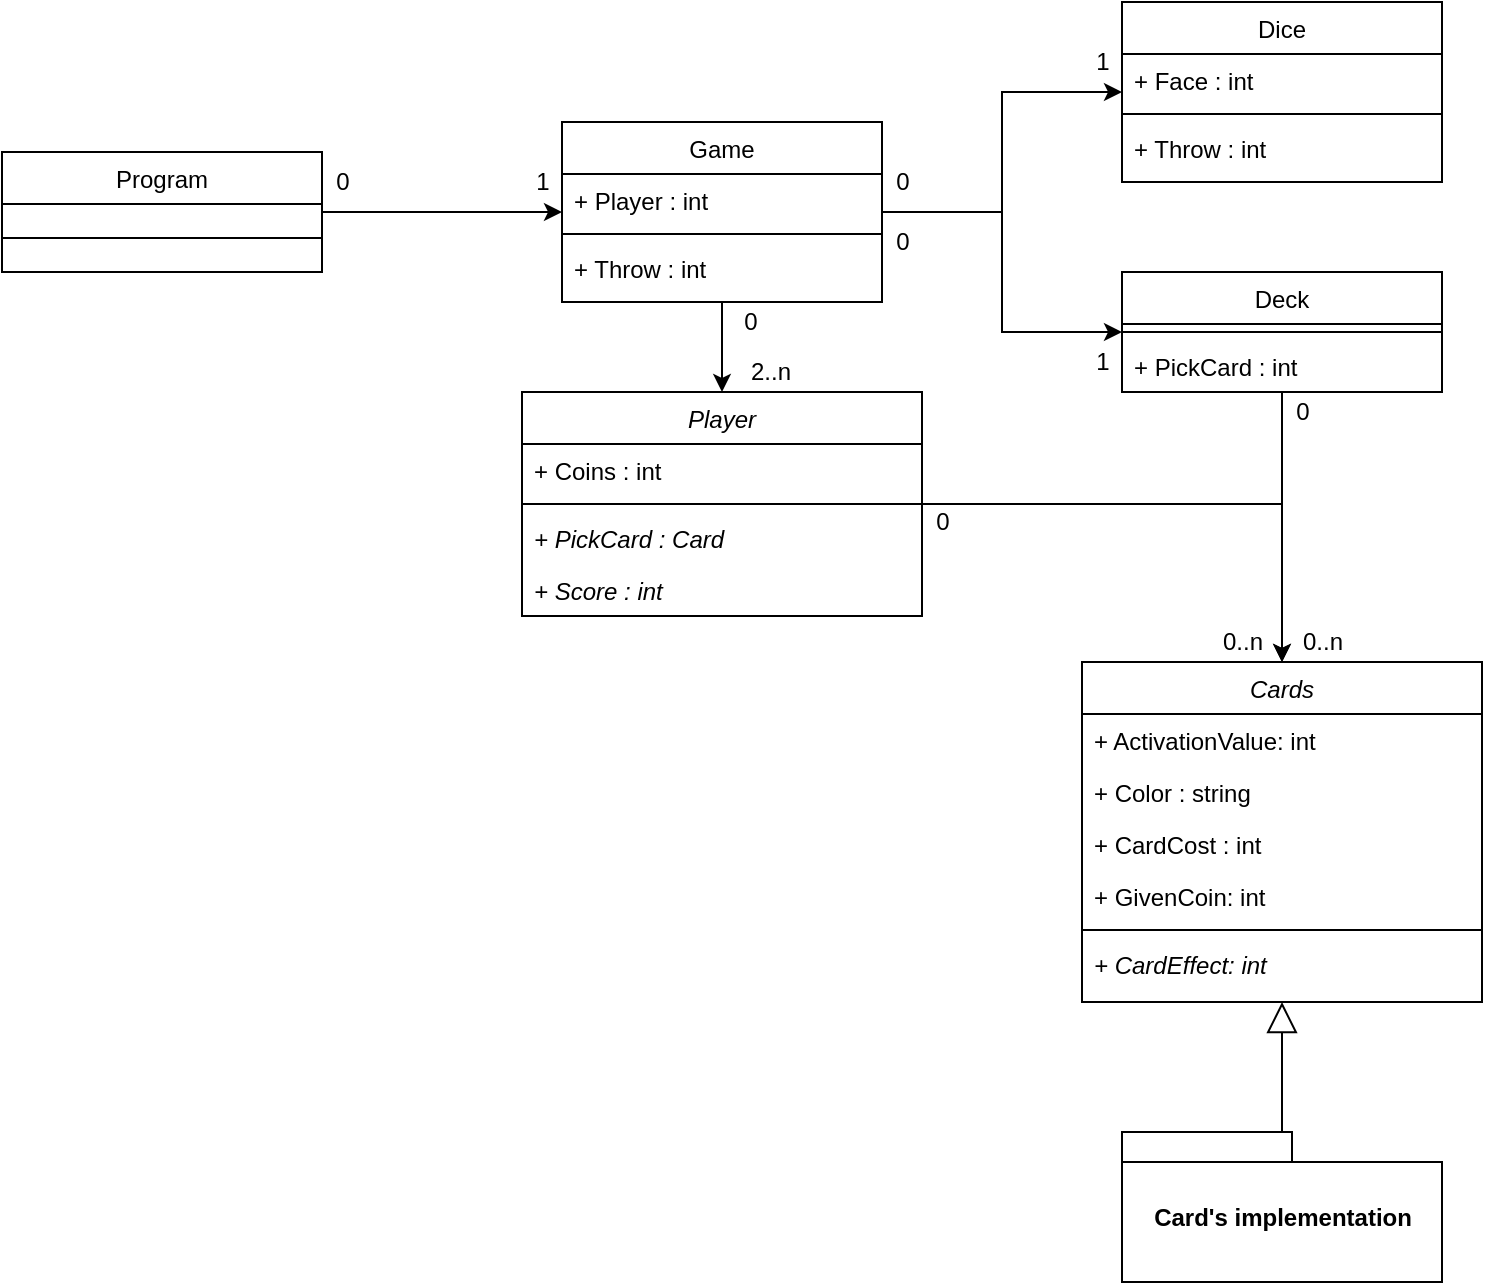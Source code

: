 <mxfile version="13.8.5" type="device"><diagram id="C5RBs43oDa-KdzZeNtuy" name="Page-1"><mxGraphModel dx="1038" dy="1749" grid="1" gridSize="10" guides="1" tooltips="1" connect="1" arrows="1" fold="1" page="1" pageScale="1" pageWidth="827" pageHeight="1169" math="0" shadow="0"><root><mxCell id="WIyWlLk6GJQsqaUBKTNV-0"/><mxCell id="WIyWlLk6GJQsqaUBKTNV-1" parent="WIyWlLk6GJQsqaUBKTNV-0"/><mxCell id="VLwi2UgiXpMJbGecUuN7-41" style="edgeStyle=orthogonalEdgeStyle;rounded=0;orthogonalLoop=1;jettySize=auto;html=1;" parent="WIyWlLk6GJQsqaUBKTNV-1" source="VLwi2UgiXpMJbGecUuN7-37" target="VLwi2UgiXpMJbGecUuN7-33" edge="1"><mxGeometry relative="1" as="geometry"/></mxCell><mxCell id="VLwi2UgiXpMJbGecUuN7-45" style="edgeStyle=orthogonalEdgeStyle;rounded=0;orthogonalLoop=1;jettySize=auto;html=1;endArrow=classic;endFill=1;endSize=6;" parent="WIyWlLk6GJQsqaUBKTNV-1" source="VLwi2UgiXpMJbGecUuN7-33" target="zkfFHV4jXpPFQw0GAbJ--0" edge="1"><mxGeometry relative="1" as="geometry"/></mxCell><mxCell id="VLwi2UgiXpMJbGecUuN7-46" style="edgeStyle=orthogonalEdgeStyle;rounded=0;orthogonalLoop=1;jettySize=auto;html=1;endArrow=classic;endFill=1;endSize=6;" parent="WIyWlLk6GJQsqaUBKTNV-1" source="VLwi2UgiXpMJbGecUuN7-33" target="VLwi2UgiXpMJbGecUuN7-18" edge="1"><mxGeometry relative="1" as="geometry"/></mxCell><mxCell id="VLwi2UgiXpMJbGecUuN7-47" style="edgeStyle=orthogonalEdgeStyle;rounded=0;orthogonalLoop=1;jettySize=auto;html=1;endArrow=classic;endFill=1;endSize=6;" parent="WIyWlLk6GJQsqaUBKTNV-1" source="VLwi2UgiXpMJbGecUuN7-33" target="VLwi2UgiXpMJbGecUuN7-28" edge="1"><mxGeometry relative="1" as="geometry"/></mxCell><mxCell id="VLwi2UgiXpMJbGecUuN7-33" value="Game&#10;" style="swimlane;fontStyle=0;align=center;verticalAlign=top;childLayout=stackLayout;horizontal=1;startSize=26;horizontalStack=0;resizeParent=1;resizeLast=0;collapsible=1;marginBottom=0;rounded=0;shadow=0;strokeWidth=1;" parent="WIyWlLk6GJQsqaUBKTNV-1" vertex="1"><mxGeometry x="320" y="40" width="160" height="90" as="geometry"><mxRectangle x="230" y="140" width="160" height="26" as="alternateBounds"/></mxGeometry></mxCell><mxCell id="VLwi2UgiXpMJbGecUuN7-34" value="+ Player : int" style="text;align=left;verticalAlign=top;spacingLeft=4;spacingRight=4;overflow=hidden;rotatable=0;points=[[0,0.5],[1,0.5]];portConstraint=eastwest;" parent="VLwi2UgiXpMJbGecUuN7-33" vertex="1"><mxGeometry y="26" width="160" height="26" as="geometry"/></mxCell><mxCell id="VLwi2UgiXpMJbGecUuN7-35" value="" style="line;html=1;strokeWidth=1;align=left;verticalAlign=middle;spacingTop=-1;spacingLeft=3;spacingRight=3;rotatable=0;labelPosition=right;points=[];portConstraint=eastwest;" parent="VLwi2UgiXpMJbGecUuN7-33" vertex="1"><mxGeometry y="52" width="160" height="8" as="geometry"/></mxCell><mxCell id="VLwi2UgiXpMJbGecUuN7-36" value="+ Throw : int" style="text;align=left;verticalAlign=top;spacingLeft=4;spacingRight=4;overflow=hidden;rotatable=0;points=[[0,0.5],[1,0.5]];portConstraint=eastwest;" parent="VLwi2UgiXpMJbGecUuN7-33" vertex="1"><mxGeometry y="60" width="160" height="26" as="geometry"/></mxCell><mxCell id="VLwi2UgiXpMJbGecUuN7-48" style="edgeStyle=orthogonalEdgeStyle;rounded=0;orthogonalLoop=1;jettySize=auto;html=1;endArrow=classic;endFill=1;endSize=6;" parent="WIyWlLk6GJQsqaUBKTNV-1" source="VLwi2UgiXpMJbGecUuN7-18" target="VLwi2UgiXpMJbGecUuN7-0" edge="1"><mxGeometry relative="1" as="geometry"/></mxCell><mxCell id="VLwi2UgiXpMJbGecUuN7-37" value="Program" style="swimlane;fontStyle=0;align=center;verticalAlign=top;childLayout=stackLayout;horizontal=1;startSize=26;horizontalStack=0;resizeParent=1;resizeLast=0;collapsible=1;marginBottom=0;rounded=0;shadow=0;strokeWidth=1;" parent="WIyWlLk6GJQsqaUBKTNV-1" vertex="1"><mxGeometry x="40" y="55" width="160" height="60" as="geometry"><mxRectangle x="230" y="140" width="160" height="26" as="alternateBounds"/></mxGeometry></mxCell><mxCell id="VLwi2UgiXpMJbGecUuN7-39" value="" style="line;html=1;strokeWidth=1;align=left;verticalAlign=middle;spacingTop=-1;spacingLeft=3;spacingRight=3;rotatable=0;labelPosition=right;points=[];portConstraint=eastwest;" parent="VLwi2UgiXpMJbGecUuN7-37" vertex="1"><mxGeometry y="26" width="160" height="34" as="geometry"/></mxCell><mxCell id="VLwi2UgiXpMJbGecUuN7-44" style="edgeStyle=orthogonalEdgeStyle;rounded=0;orthogonalLoop=1;jettySize=auto;html=1;endArrow=block;endFill=0;endSize=13;" parent="WIyWlLk6GJQsqaUBKTNV-1" source="VLwi2UgiXpMJbGecUuN7-43" target="VLwi2UgiXpMJbGecUuN7-0" edge="1"><mxGeometry relative="1" as="geometry"><mxPoint x="830" y="490" as="targetPoint"/></mxGeometry></mxCell><mxCell id="VLwi2UgiXpMJbGecUuN7-43" value="Card's implementation" style="shape=folder;fontStyle=1;spacingTop=10;tabWidth=85;tabHeight=15;tabPosition=left;html=1;" parent="WIyWlLk6GJQsqaUBKTNV-1" vertex="1"><mxGeometry x="600" y="545" width="160" height="75" as="geometry"/></mxCell><mxCell id="VLwi2UgiXpMJbGecUuN7-49" style="edgeStyle=orthogonalEdgeStyle;rounded=0;orthogonalLoop=1;jettySize=auto;html=1;endArrow=classic;endFill=1;endSize=6;" parent="WIyWlLk6GJQsqaUBKTNV-1" source="VLwi2UgiXpMJbGecUuN7-28" target="VLwi2UgiXpMJbGecUuN7-0" edge="1"><mxGeometry relative="1" as="geometry"/></mxCell><mxCell id="VLwi2UgiXpMJbGecUuN7-28" value="Deck" style="swimlane;fontStyle=0;align=center;verticalAlign=top;childLayout=stackLayout;horizontal=1;startSize=26;horizontalStack=0;resizeParent=1;resizeLast=0;collapsible=1;marginBottom=0;rounded=0;shadow=0;strokeWidth=1;" parent="WIyWlLk6GJQsqaUBKTNV-1" vertex="1"><mxGeometry x="600" y="115" width="160" height="60" as="geometry"><mxRectangle x="230" y="140" width="160" height="26" as="alternateBounds"/></mxGeometry></mxCell><mxCell id="VLwi2UgiXpMJbGecUuN7-30" value="" style="line;html=1;strokeWidth=1;align=left;verticalAlign=middle;spacingTop=-1;spacingLeft=3;spacingRight=3;rotatable=0;labelPosition=right;points=[];portConstraint=eastwest;" parent="VLwi2UgiXpMJbGecUuN7-28" vertex="1"><mxGeometry y="26" width="160" height="8" as="geometry"/></mxCell><mxCell id="VLwi2UgiXpMJbGecUuN7-31" value="+ PickCard : int" style="text;align=left;verticalAlign=top;spacingLeft=4;spacingRight=4;overflow=hidden;rotatable=0;points=[[0,0.5],[1,0.5]];portConstraint=eastwest;" parent="VLwi2UgiXpMJbGecUuN7-28" vertex="1"><mxGeometry y="34" width="160" height="26" as="geometry"/></mxCell><mxCell id="zkfFHV4jXpPFQw0GAbJ--0" value="Dice" style="swimlane;fontStyle=0;align=center;verticalAlign=top;childLayout=stackLayout;horizontal=1;startSize=26;horizontalStack=0;resizeParent=1;resizeLast=0;collapsible=1;marginBottom=0;rounded=0;shadow=0;strokeWidth=1;" parent="WIyWlLk6GJQsqaUBKTNV-1" vertex="1"><mxGeometry x="600" y="-20" width="160" height="90" as="geometry"><mxRectangle x="230" y="140" width="160" height="26" as="alternateBounds"/></mxGeometry></mxCell><mxCell id="zkfFHV4jXpPFQw0GAbJ--1" value="+ Face : int" style="text;align=left;verticalAlign=top;spacingLeft=4;spacingRight=4;overflow=hidden;rotatable=0;points=[[0,0.5],[1,0.5]];portConstraint=eastwest;" parent="zkfFHV4jXpPFQw0GAbJ--0" vertex="1"><mxGeometry y="26" width="160" height="26" as="geometry"/></mxCell><mxCell id="zkfFHV4jXpPFQw0GAbJ--4" value="" style="line;html=1;strokeWidth=1;align=left;verticalAlign=middle;spacingTop=-1;spacingLeft=3;spacingRight=3;rotatable=0;labelPosition=right;points=[];portConstraint=eastwest;" parent="zkfFHV4jXpPFQw0GAbJ--0" vertex="1"><mxGeometry y="52" width="160" height="8" as="geometry"/></mxCell><mxCell id="zkfFHV4jXpPFQw0GAbJ--5" value="+ Throw : int" style="text;align=left;verticalAlign=top;spacingLeft=4;spacingRight=4;overflow=hidden;rotatable=0;points=[[0,0.5],[1,0.5]];portConstraint=eastwest;" parent="zkfFHV4jXpPFQw0GAbJ--0" vertex="1"><mxGeometry y="60" width="160" height="26" as="geometry"/></mxCell><mxCell id="VLwi2UgiXpMJbGecUuN7-0" value="Cards" style="swimlane;fontStyle=2;align=center;verticalAlign=top;childLayout=stackLayout;horizontal=1;startSize=26;horizontalStack=0;resizeParent=1;resizeLast=0;collapsible=1;marginBottom=0;rounded=0;shadow=0;strokeWidth=1;" parent="WIyWlLk6GJQsqaUBKTNV-1" vertex="1"><mxGeometry x="580" y="310" width="200" height="170" as="geometry"><mxRectangle x="230" y="140" width="160" height="26" as="alternateBounds"/></mxGeometry></mxCell><mxCell id="VLwi2UgiXpMJbGecUuN7-1" value="+ ActivationValue: int" style="text;align=left;verticalAlign=top;spacingLeft=4;spacingRight=4;overflow=hidden;rotatable=0;points=[[0,0.5],[1,0.5]];portConstraint=eastwest;" parent="VLwi2UgiXpMJbGecUuN7-0" vertex="1"><mxGeometry y="26" width="200" height="26" as="geometry"/></mxCell><mxCell id="VLwi2UgiXpMJbGecUuN7-5" value="+ Color : string" style="text;align=left;verticalAlign=top;spacingLeft=4;spacingRight=4;overflow=hidden;rotatable=0;points=[[0,0.5],[1,0.5]];portConstraint=eastwest;" parent="VLwi2UgiXpMJbGecUuN7-0" vertex="1"><mxGeometry y="52" width="200" height="26" as="geometry"/></mxCell><mxCell id="VLwi2UgiXpMJbGecUuN7-6" value="+ CardCost : int" style="text;align=left;verticalAlign=top;spacingLeft=4;spacingRight=4;overflow=hidden;rotatable=0;points=[[0,0.5],[1,0.5]];portConstraint=eastwest;" parent="VLwi2UgiXpMJbGecUuN7-0" vertex="1"><mxGeometry y="78" width="200" height="26" as="geometry"/></mxCell><mxCell id="VLwi2UgiXpMJbGecUuN7-17" value="+ GivenCoin: int" style="text;align=left;verticalAlign=top;spacingLeft=4;spacingRight=4;overflow=hidden;rotatable=0;points=[[0,0.5],[1,0.5]];portConstraint=eastwest;" parent="VLwi2UgiXpMJbGecUuN7-0" vertex="1"><mxGeometry y="104" width="200" height="26" as="geometry"/></mxCell><mxCell id="VLwi2UgiXpMJbGecUuN7-2" value="" style="line;html=1;strokeWidth=1;align=left;verticalAlign=middle;spacingTop=-1;spacingLeft=3;spacingRight=3;rotatable=0;labelPosition=right;points=[];portConstraint=eastwest;" parent="VLwi2UgiXpMJbGecUuN7-0" vertex="1"><mxGeometry y="130" width="200" height="8" as="geometry"/></mxCell><mxCell id="VLwi2UgiXpMJbGecUuN7-8" value="+ CardEffect: int" style="text;align=left;verticalAlign=top;spacingLeft=4;spacingRight=4;overflow=hidden;rotatable=0;points=[[0,0.5],[1,0.5]];portConstraint=eastwest;fontStyle=2" parent="VLwi2UgiXpMJbGecUuN7-0" vertex="1"><mxGeometry y="138" width="200" height="26" as="geometry"/></mxCell><mxCell id="VLwi2UgiXpMJbGecUuN7-18" value="Player" style="swimlane;fontStyle=2;align=center;verticalAlign=top;childLayout=stackLayout;horizontal=1;startSize=26;horizontalStack=0;resizeParent=1;resizeLast=0;collapsible=1;marginBottom=0;rounded=0;shadow=0;strokeWidth=1;" parent="WIyWlLk6GJQsqaUBKTNV-1" vertex="1"><mxGeometry x="300" y="175" width="200" height="112" as="geometry"><mxRectangle x="230" y="140" width="160" height="26" as="alternateBounds"/></mxGeometry></mxCell><mxCell id="VLwi2UgiXpMJbGecUuN7-21" value="+ Coins : int" style="text;align=left;verticalAlign=top;spacingLeft=4;spacingRight=4;overflow=hidden;rotatable=0;points=[[0,0.5],[1,0.5]];portConstraint=eastwest;" parent="VLwi2UgiXpMJbGecUuN7-18" vertex="1"><mxGeometry y="26" width="200" height="26" as="geometry"/></mxCell><mxCell id="VLwi2UgiXpMJbGecUuN7-23" value="" style="line;html=1;strokeWidth=1;align=left;verticalAlign=middle;spacingTop=-1;spacingLeft=3;spacingRight=3;rotatable=0;labelPosition=right;points=[];portConstraint=eastwest;" parent="VLwi2UgiXpMJbGecUuN7-18" vertex="1"><mxGeometry y="52" width="200" height="8" as="geometry"/></mxCell><mxCell id="VLwi2UgiXpMJbGecUuN7-26" value="+ PickCard : Card" style="text;align=left;verticalAlign=top;spacingLeft=4;spacingRight=4;overflow=hidden;rotatable=0;points=[[0,0.5],[1,0.5]];portConstraint=eastwest;fontStyle=2" parent="VLwi2UgiXpMJbGecUuN7-18" vertex="1"><mxGeometry y="60" width="200" height="26" as="geometry"/></mxCell><mxCell id="VLwi2UgiXpMJbGecUuN7-50" value="+ Score : int" style="text;align=left;verticalAlign=top;spacingLeft=4;spacingRight=4;overflow=hidden;rotatable=0;points=[[0,0.5],[1,0.5]];portConstraint=eastwest;fontStyle=2" parent="VLwi2UgiXpMJbGecUuN7-18" vertex="1"><mxGeometry y="86" width="200" height="26" as="geometry"/></mxCell><mxCell id="VLwi2UgiXpMJbGecUuN7-51" value="1" style="text;html=1;align=center;verticalAlign=middle;resizable=0;points=[];autosize=1;" parent="WIyWlLk6GJQsqaUBKTNV-1" vertex="1"><mxGeometry x="300" y="60" width="20" height="20" as="geometry"/></mxCell><mxCell id="VLwi2UgiXpMJbGecUuN7-52" value="0" style="text;html=1;align=center;verticalAlign=middle;resizable=0;points=[];autosize=1;" parent="WIyWlLk6GJQsqaUBKTNV-1" vertex="1"><mxGeometry x="200" y="60" width="20" height="20" as="geometry"/></mxCell><mxCell id="VLwi2UgiXpMJbGecUuN7-53" value="0" style="text;html=1;align=center;verticalAlign=middle;resizable=0;points=[];autosize=1;" parent="WIyWlLk6GJQsqaUBKTNV-1" vertex="1"><mxGeometry x="480" y="60" width="20" height="20" as="geometry"/></mxCell><mxCell id="VLwi2UgiXpMJbGecUuN7-54" value="1" style="text;html=1;align=center;verticalAlign=middle;resizable=0;points=[];autosize=1;" parent="WIyWlLk6GJQsqaUBKTNV-1" vertex="1"><mxGeometry x="580" width="20" height="20" as="geometry"/></mxCell><mxCell id="VLwi2UgiXpMJbGecUuN7-55" value="0" style="text;html=1;align=center;verticalAlign=middle;resizable=0;points=[];autosize=1;" parent="WIyWlLk6GJQsqaUBKTNV-1" vertex="1"><mxGeometry x="480" y="90" width="20" height="20" as="geometry"/></mxCell><mxCell id="VLwi2UgiXpMJbGecUuN7-56" value="1" style="text;html=1;align=center;verticalAlign=middle;resizable=0;points=[];autosize=1;" parent="WIyWlLk6GJQsqaUBKTNV-1" vertex="1"><mxGeometry x="580" y="150" width="20" height="20" as="geometry"/></mxCell><mxCell id="VLwi2UgiXpMJbGecUuN7-57" value="0" style="text;html=1;align=center;verticalAlign=middle;resizable=0;points=[];autosize=1;" parent="WIyWlLk6GJQsqaUBKTNV-1" vertex="1"><mxGeometry x="404" y="130" width="20" height="20" as="geometry"/></mxCell><mxCell id="VLwi2UgiXpMJbGecUuN7-58" value="2..n" style="text;html=1;align=center;verticalAlign=middle;resizable=0;points=[];autosize=1;" parent="WIyWlLk6GJQsqaUBKTNV-1" vertex="1"><mxGeometry x="404" y="155" width="40" height="20" as="geometry"/></mxCell><mxCell id="VLwi2UgiXpMJbGecUuN7-59" value="0..n" style="text;html=1;align=center;verticalAlign=middle;resizable=0;points=[];autosize=1;" parent="WIyWlLk6GJQsqaUBKTNV-1" vertex="1"><mxGeometry x="640" y="290" width="40" height="20" as="geometry"/></mxCell><mxCell id="VLwi2UgiXpMJbGecUuN7-60" value="0" style="text;html=1;align=center;verticalAlign=middle;resizable=0;points=[];autosize=1;" parent="WIyWlLk6GJQsqaUBKTNV-1" vertex="1"><mxGeometry x="500" y="230" width="20" height="20" as="geometry"/></mxCell><mxCell id="VLwi2UgiXpMJbGecUuN7-61" value="0" style="text;html=1;align=center;verticalAlign=middle;resizable=0;points=[];autosize=1;" parent="WIyWlLk6GJQsqaUBKTNV-1" vertex="1"><mxGeometry x="680" y="175" width="20" height="20" as="geometry"/></mxCell><mxCell id="VLwi2UgiXpMJbGecUuN7-62" value="0..n" style="text;html=1;align=center;verticalAlign=middle;resizable=0;points=[];autosize=1;" parent="WIyWlLk6GJQsqaUBKTNV-1" vertex="1"><mxGeometry x="680" y="290" width="40" height="20" as="geometry"/></mxCell></root></mxGraphModel></diagram></mxfile>